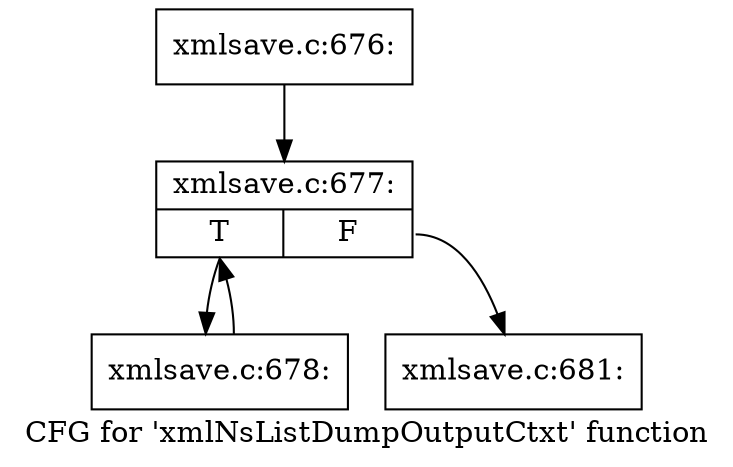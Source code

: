 digraph "CFG for 'xmlNsListDumpOutputCtxt' function" {
	label="CFG for 'xmlNsListDumpOutputCtxt' function";

	Node0x565b130 [shape=record,label="{xmlsave.c:676:}"];
	Node0x565b130 -> Node0x5842c20;
	Node0x5842c20 [shape=record,label="{xmlsave.c:677:|{<s0>T|<s1>F}}"];
	Node0x5842c20:s0 -> Node0x5843a10;
	Node0x5842c20:s1 -> Node0x5843870;
	Node0x5843a10 [shape=record,label="{xmlsave.c:678:}"];
	Node0x5843a10 -> Node0x5842c20;
	Node0x5843870 [shape=record,label="{xmlsave.c:681:}"];
}
